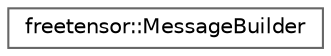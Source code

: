 digraph "Graphical Class Hierarchy"
{
 // LATEX_PDF_SIZE
  bgcolor="transparent";
  edge [fontname=Helvetica,fontsize=10,labelfontname=Helvetica,labelfontsize=10];
  node [fontname=Helvetica,fontsize=10,shape=box,height=0.2,width=0.4];
  rankdir="LR";
  Node0 [label="freetensor::MessageBuilder",height=0.2,width=0.4,color="grey40", fillcolor="white", style="filled",URL="$classfreetensor_1_1MessageBuilder.html",tooltip=" "];
}
